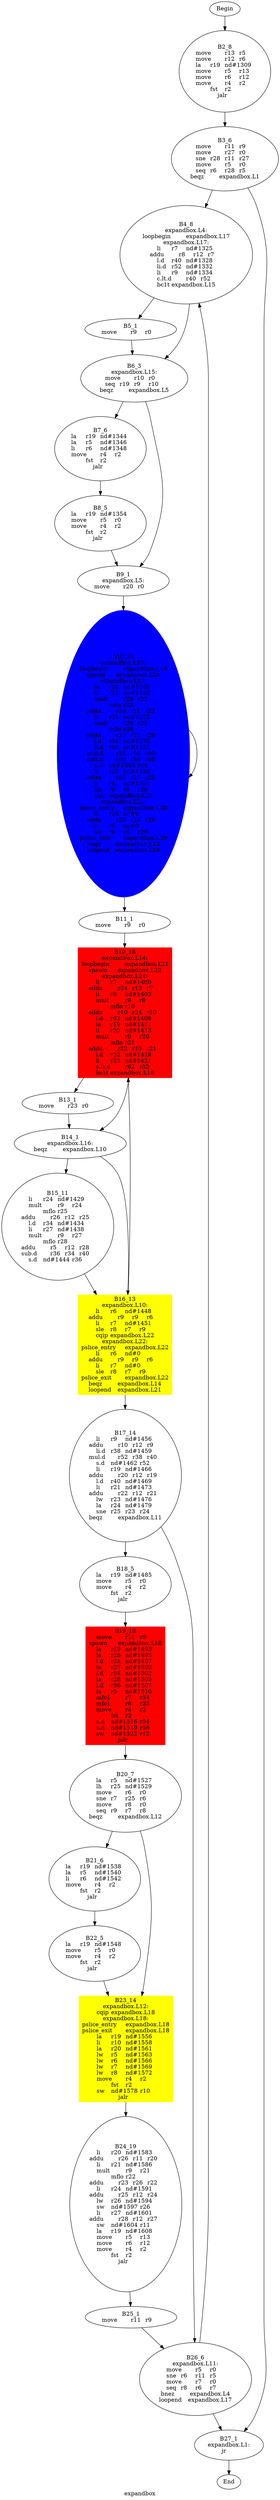 digraph G{
	label = "expandbox"	style = "dashed";
	color = purple;
	Node0 [label = "Begin"];
	Node0 -> {Node2 }
	Node1 [label = "End"];
	Node1 -> {}
	Node2 [label = "B2_8\nmove	r13	r5	\nmove	r12	r6	\nla	r19	nd#1309	\nmove	r5	r13	\nmove	r6	r12	\nmove	r4	r2	\nfst	r2	\njalr	\n"];
	Node2 -> {Node3 }
	Node3 [label = "B3_6\nmove	r11	r9	\nmove	r27	r0	\nsne	r28	r11	r27	\nmove	r5	r0	\nseq	r6	r28	r5	\nbeqz	expandbox.L1\n"];
	Node3 -> {Node4 Node27 }
	Node4 [label = "B4_8\nexpandbox.L4:\nloopbegin	expandbox.L17\nexpandbox.L17:\nli	r7	nd#1325	\naddu	r8	r12	r7	\nl.d	r40	nd#1328	\nli.d	r52	nd#1332	\nli	r9	nd#1334	\nc.lt.d	r40	r52	\nbc1t	expandbox.L15\n"];
	Node4 -> {Node5 Node6 }
	Node5 [label = "B5_1\nmove	r9	r0	\n"];
	Node5 -> {Node6 }
	Node6 [label = "B6_3\nexpandbox.L15:\nmove	r10	r0	\nseq	r19	r9	r10	\nbeqz	expandbox.L5\n"];
	Node6 -> {Node7 Node9 }
	Node7 [label = "B7_6\nla	r19	nd#1344	\nla	r5	nd#1346	\nli	r6	nd#1348	\nmove	r4	r2	\nfst	r2	\njalr	\n"];
	Node7 -> {Node8 }
	Node8 [label = "B8_5\nla	r19	nd#1354	\nmove	r5	r0	\nmove	r4	r2	\nfst	r2	\njalr	\n"];
	Node8 -> {Node9 }
	Node9 [label = "B9_1\nexpandbox.L5:\nmove	r20	r0	\n"];
	Node9 -> {Node10 }
	Node10 [label = "B10_29\nexpandbox.L13:\nloopbegin	expandbox.L19\nspawn	expandbox.L20\nexpandbox.L19:\nla	r21	nd#1366	\nli	r22	nd#1368	\nmult	r20	r22	\nmflo	r23	\naddu	r24	r21	r23	\nli	r25	nd#1373	\nmult	r20	r25	\nmflo	r26	\naddu	r27	r12	r26	\nl.d	r54	nd#1378	\nli.d	r56	nd#1381	\nmul.d	r58	r56	r40	\nadd.d	r60	r54	r58	\ns.d	nd#1385	r60	\nli	r28	nd#1388	\naddu	r20	r20	r28	\nli	r5	nd#1391	\nsle	r6	r5	r20	\ncqip	expandbox.L20\nexpandbox.L20:\npslice_entry	expandbox.L20\nli	r28	nd#0	\naddu	r20	r20	r28	\nli	r5	nd#0	\nsle	r6	r5	r20	\npslice_exit	expandbox.L20\nbeqz	expandbox.L13\nloopend	expandbox.L19\n"];
	Node10 -> {Node11 Node10 }
	Node11 [label = "B11_1\nmove	r9	r0	\n"];
	Node11 -> {Node12 }
	Node12 [label = "B12_18\nexpandbox.L14:\nloopbegin	expandbox.L21\nspawn	expandbox.L22\nexpandbox.L21:\nli	r7	nd#1400	\naddu	r24	r13	r7	\nli	r8	nd#1403	\nmult	r9	r8	\nmflo	r10	\naddu	r10	r24	r10	\nl.d	r62	nd#1408	\nla	r19	nd#1411	\nli	r20	nd#1413	\nmult	r9	r20	\nmflo	r21	\naddu	r22	r19	r21	\nl.d	r32	nd#1418	\nli	r23	nd#1421	\nc.lt.d	r62	r32	\nbc1t	expandbox.L16\n"];
	Node12 -> {Node13 Node14 }
	Node13 [label = "B13_1\nmove	r23	r0	\n"];
	Node13 -> {Node14 }
	Node14 [label = "B14_1\nexpandbox.L16:\nbeqz	expandbox.L10\n"];
	Node14 -> {Node15 Node16 }
	Node15 [label = "B15_11\nli	r24	nd#1429	\nmult	r9	r24	\nmflo	r25	\naddu	r26	r12	r25	\nl.d	r34	nd#1434	\nli	r27	nd#1438	\nmult	r9	r27	\nmflo	r28	\naddu	r5	r12	r28	\nsub.d	r36	r34	r40	\ns.d	nd#1444	r36	\n"];
	Node15 -> {Node16 }
	Node16 [label = "B16_13\nexpandbox.L10:\nli	r6	nd#1448	\naddu	r9	r9	r6	\nli	r7	nd#1451	\nsle	r8	r7	r9	\ncqip	expandbox.L22\nexpandbox.L22:\npslice_entry	expandbox.L22\nli	r6	nd#0	\naddu	r9	r9	r6	\nli	r7	nd#0	\nsle	r8	r7	r9	\npslice_exit	expandbox.L22\nbeqz	expandbox.L14\nloopend	expandbox.L21\n"];
	Node16 -> {Node17 Node12 }
	Node17 [label = "B17_14\nli	r9	nd#1456	\naddu	r10	r12	r9	\nli.d	r38	nd#1459	\nmul.d	r52	r38	r40	\ns.d	nd#1462	r52	\nli	r19	nd#1466	\naddu	r20	r12	r19	\nl.d	r40	nd#1469	\nli	r21	nd#1473	\naddu	r22	r12	r21	\nlw	r23	nd#1476	\nla	r24	nd#1479	\nsne	r25	r23	r24	\nbeqz	expandbox.L11\n"];
	Node17 -> {Node18 Node26 }
	Node18 [label = "B18_5\nla	r19	nd#1485	\nmove	r5	r0	\nmove	r4	r2	\nfst	r2	\njalr	\n"];
	Node18 -> {Node19 }
	Node19 [label = "B19_18\nmove	r11	r9	\nspawn	expandbox.L18\nla	r19	nd#1493	\nla	r26	nd#1495	\nl.d	r34	nd#1497	\nla	r27	nd#1500	\nl.d	r54	nd#1502	\nla	r28	nd#1505	\nl.d	r56	nd#1507	\nla	r5	nd#1510	\nmfc1	r7	r34	\nmfc1	r8	r35	\nmove	r4	r2	\nfst	r2	\ns.d	nd#1516	r54	\ns.d	nd#1519	r56	\nsw	nd#1522	r12	\njalr	\n"];
	Node19 -> {Node20 }
	Node20 [label = "B20_7\nla	r5	nd#1527	\nlh	r25	nd#1529	\nmove	r6	r0	\nsne	r7	r25	r6	\nmove	r8	r0	\nseq	r9	r7	r8	\nbeqz	expandbox.L12\n"];
	Node20 -> {Node21 Node23 }
	Node21 [label = "B21_6\nla	r19	nd#1538	\nla	r5	nd#1540	\nli	r6	nd#1542	\nmove	r4	r2	\nfst	r2	\njalr	\n"];
	Node21 -> {Node22 }
	Node22 [label = "B22_5\nla	r19	nd#1548	\nmove	r5	r0	\nmove	r4	r2	\nfst	r2	\njalr	\n"];
	Node22 -> {Node23 }
	Node23 [label = "B23_14\nexpandbox.L12:\ncqip	expandbox.L18\nexpandbox.L18:\npslice_entry	expandbox.L18\npslice_exit	expandbox.L18\nla	r19	nd#1556	\nli	r10	nd#1558	\nla	r20	nd#1561	\nlw	r5	nd#1563	\nlw	r6	nd#1566	\nlw	r7	nd#1569	\nlw	r8	nd#1572	\nmove	r4	r2	\nfst	r2	\nsw	nd#1578	r10	\njalr	\n"];
	Node23 -> {Node24 }
	Node24 [label = "B24_19\nli	r20	nd#1583	\naddu	r26	r11	r20	\nli	r21	nd#1586	\nmult	r9	r21	\nmflo	r22	\naddu	r23	r26	r22	\nli	r24	nd#1591	\naddu	r25	r12	r24	\nlw	r26	nd#1594	\nsw	nd#1597	r26	\nli	r27	nd#1601	\naddu	r28	r12	r27	\nsw	nd#1604	r11	\nla	r19	nd#1608	\nmove	r5	r13	\nmove	r6	r12	\nmove	r4	r2	\nfst	r2	\njalr	\n"];
	Node24 -> {Node25 }
	Node25 [label = "B25_1\nmove	r11	r9	\n"];
	Node25 -> {Node26 }
	Node26 [label = "B26_6\nexpandbox.L11:\nmove	r5	r0	\nsne	r6	r11	r5	\nmove	r7	r0	\nseq	r8	r6	r7	\nbnez	expandbox.L4\nloopend	expandbox.L17\n"];
	Node26 -> {Node27 Node4 }
	Node27 [label = "B27_1\nexpandbox.L1:\njr	\n"];
	Node27 -> {Node1 }
	Node10 [shape = ellipse ,style=filled ,color=blue];
	Node12 [shape = box ,style=filled ,color=red];
	Node19 [shape = box ,style=filled ,color=red];
	Node16 [shape = polygon ,style=filled ,color=yellow];
	Node23 [shape = polygon ,style=filled ,color=yellow];
}
